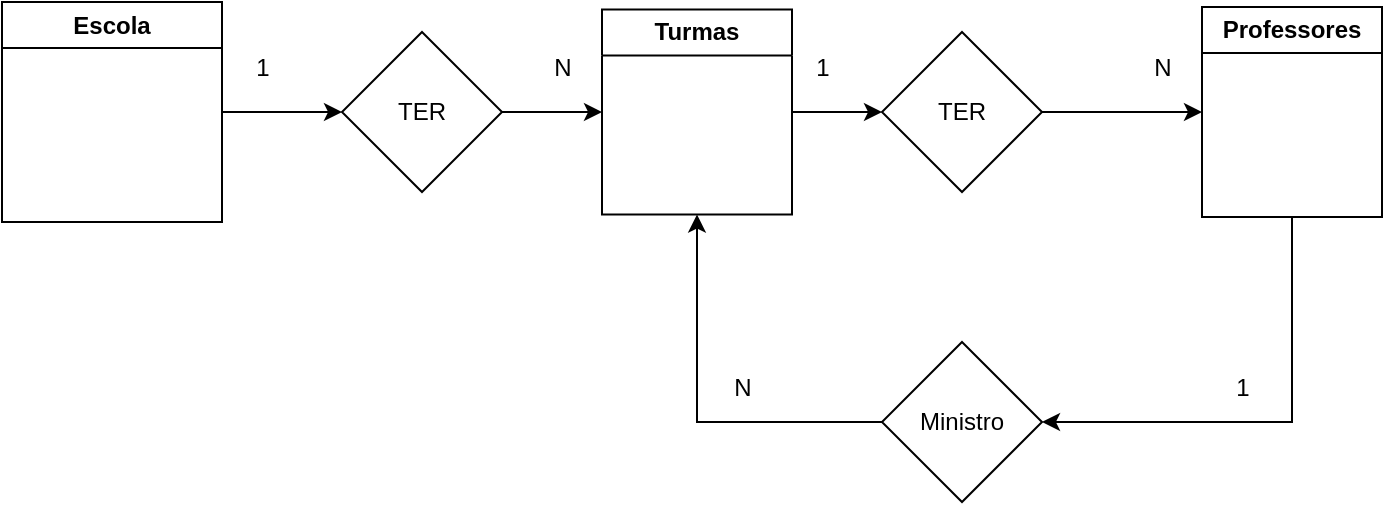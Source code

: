 <mxfile version="21.6.9" type="github">
  <diagram id="R2lEEEUBdFMjLlhIrx00" name="Page-1">
    <mxGraphModel dx="1434" dy="723" grid="1" gridSize="10" guides="1" tooltips="1" connect="1" arrows="1" fold="1" page="1" pageScale="1" pageWidth="850" pageHeight="1100" math="0" shadow="0" extFonts="Permanent Marker^https://fonts.googleapis.com/css?family=Permanent+Marker">
      <root>
        <mxCell id="0" />
        <mxCell id="1" parent="0" />
        <mxCell id="BfFBqfPZMW0GcfRVbF6S-2" style="edgeStyle=orthogonalEdgeStyle;rounded=0;orthogonalLoop=1;jettySize=auto;html=1;" edge="1" parent="1" source="BfFBqfPZMW0GcfRVbF6S-1" target="BfFBqfPZMW0GcfRVbF6S-3">
          <mxGeometry relative="1" as="geometry">
            <mxPoint x="200" y="95" as="targetPoint" />
          </mxGeometry>
        </mxCell>
        <mxCell id="BfFBqfPZMW0GcfRVbF6S-1" value="Escola" style="swimlane;whiteSpace=wrap;html=1;" vertex="1" parent="1">
          <mxGeometry x="20" y="40" width="110" height="110" as="geometry" />
        </mxCell>
        <mxCell id="BfFBqfPZMW0GcfRVbF6S-4" style="edgeStyle=orthogonalEdgeStyle;rounded=0;orthogonalLoop=1;jettySize=auto;html=1;" edge="1" parent="1" source="BfFBqfPZMW0GcfRVbF6S-3" target="BfFBqfPZMW0GcfRVbF6S-5">
          <mxGeometry relative="1" as="geometry">
            <mxPoint x="330" y="95" as="targetPoint" />
          </mxGeometry>
        </mxCell>
        <mxCell id="BfFBqfPZMW0GcfRVbF6S-3" value="TER" style="rhombus;whiteSpace=wrap;html=1;" vertex="1" parent="1">
          <mxGeometry x="190" y="55" width="80" height="80" as="geometry" />
        </mxCell>
        <mxCell id="BfFBqfPZMW0GcfRVbF6S-6" style="edgeStyle=orthogonalEdgeStyle;rounded=0;orthogonalLoop=1;jettySize=auto;html=1;" edge="1" parent="1" source="BfFBqfPZMW0GcfRVbF6S-5" target="BfFBqfPZMW0GcfRVbF6S-7">
          <mxGeometry relative="1" as="geometry">
            <mxPoint x="480" y="95" as="targetPoint" />
          </mxGeometry>
        </mxCell>
        <mxCell id="BfFBqfPZMW0GcfRVbF6S-5" value="Turmas" style="swimlane;whiteSpace=wrap;html=1;" vertex="1" parent="1">
          <mxGeometry x="320" y="43.75" width="95" height="102.5" as="geometry" />
        </mxCell>
        <mxCell id="BfFBqfPZMW0GcfRVbF6S-8" style="edgeStyle=orthogonalEdgeStyle;rounded=0;orthogonalLoop=1;jettySize=auto;html=1;" edge="1" parent="1" source="BfFBqfPZMW0GcfRVbF6S-7" target="BfFBqfPZMW0GcfRVbF6S-9">
          <mxGeometry relative="1" as="geometry">
            <mxPoint x="600" y="95" as="targetPoint" />
          </mxGeometry>
        </mxCell>
        <mxCell id="BfFBqfPZMW0GcfRVbF6S-7" value="TER" style="rhombus;whiteSpace=wrap;html=1;" vertex="1" parent="1">
          <mxGeometry x="460" y="55" width="80" height="80" as="geometry" />
        </mxCell>
        <mxCell id="BfFBqfPZMW0GcfRVbF6S-15" style="edgeStyle=orthogonalEdgeStyle;rounded=0;orthogonalLoop=1;jettySize=auto;html=1;entryX=1;entryY=0.5;entryDx=0;entryDy=0;exitX=0.5;exitY=1;exitDx=0;exitDy=0;" edge="1" parent="1" source="BfFBqfPZMW0GcfRVbF6S-9" target="BfFBqfPZMW0GcfRVbF6S-11">
          <mxGeometry relative="1" as="geometry">
            <mxPoint x="665" y="260" as="targetPoint" />
          </mxGeometry>
        </mxCell>
        <mxCell id="BfFBqfPZMW0GcfRVbF6S-9" value="Professores" style="swimlane;whiteSpace=wrap;html=1;" vertex="1" parent="1">
          <mxGeometry x="620" y="42.5" width="90" height="105" as="geometry" />
        </mxCell>
        <mxCell id="BfFBqfPZMW0GcfRVbF6S-16" style="edgeStyle=orthogonalEdgeStyle;rounded=0;orthogonalLoop=1;jettySize=auto;html=1;entryX=0.5;entryY=1;entryDx=0;entryDy=0;" edge="1" parent="1" source="BfFBqfPZMW0GcfRVbF6S-11" target="BfFBqfPZMW0GcfRVbF6S-5">
          <mxGeometry relative="1" as="geometry">
            <mxPoint x="350" y="250" as="targetPoint" />
          </mxGeometry>
        </mxCell>
        <mxCell id="BfFBqfPZMW0GcfRVbF6S-11" value="Ministro" style="rhombus;whiteSpace=wrap;html=1;" vertex="1" parent="1">
          <mxGeometry x="460" y="210" width="80" height="80" as="geometry" />
        </mxCell>
        <mxCell id="BfFBqfPZMW0GcfRVbF6S-17" value="1" style="text;html=1;align=center;verticalAlign=middle;resizable=0;points=[];autosize=1;strokeColor=none;fillColor=none;" vertex="1" parent="1">
          <mxGeometry x="135" y="58" width="30" height="30" as="geometry" />
        </mxCell>
        <mxCell id="BfFBqfPZMW0GcfRVbF6S-18" value="N" style="text;html=1;align=center;verticalAlign=middle;resizable=0;points=[];autosize=1;strokeColor=none;fillColor=none;" vertex="1" parent="1">
          <mxGeometry x="285" y="58" width="30" height="30" as="geometry" />
        </mxCell>
        <mxCell id="BfFBqfPZMW0GcfRVbF6S-19" value="1" style="text;html=1;align=center;verticalAlign=middle;resizable=0;points=[];autosize=1;strokeColor=none;fillColor=none;" vertex="1" parent="1">
          <mxGeometry x="415" y="58" width="30" height="30" as="geometry" />
        </mxCell>
        <mxCell id="BfFBqfPZMW0GcfRVbF6S-20" value="N" style="text;html=1;align=center;verticalAlign=middle;resizable=0;points=[];autosize=1;strokeColor=none;fillColor=none;" vertex="1" parent="1">
          <mxGeometry x="585" y="58" width="30" height="30" as="geometry" />
        </mxCell>
        <mxCell id="BfFBqfPZMW0GcfRVbF6S-21" value="N" style="text;html=1;align=center;verticalAlign=middle;resizable=0;points=[];autosize=1;strokeColor=none;fillColor=none;" vertex="1" parent="1">
          <mxGeometry x="375" y="218" width="30" height="30" as="geometry" />
        </mxCell>
        <mxCell id="BfFBqfPZMW0GcfRVbF6S-22" value="1" style="text;html=1;align=center;verticalAlign=middle;resizable=0;points=[];autosize=1;strokeColor=none;fillColor=none;" vertex="1" parent="1">
          <mxGeometry x="625" y="218" width="30" height="30" as="geometry" />
        </mxCell>
      </root>
    </mxGraphModel>
  </diagram>
</mxfile>
